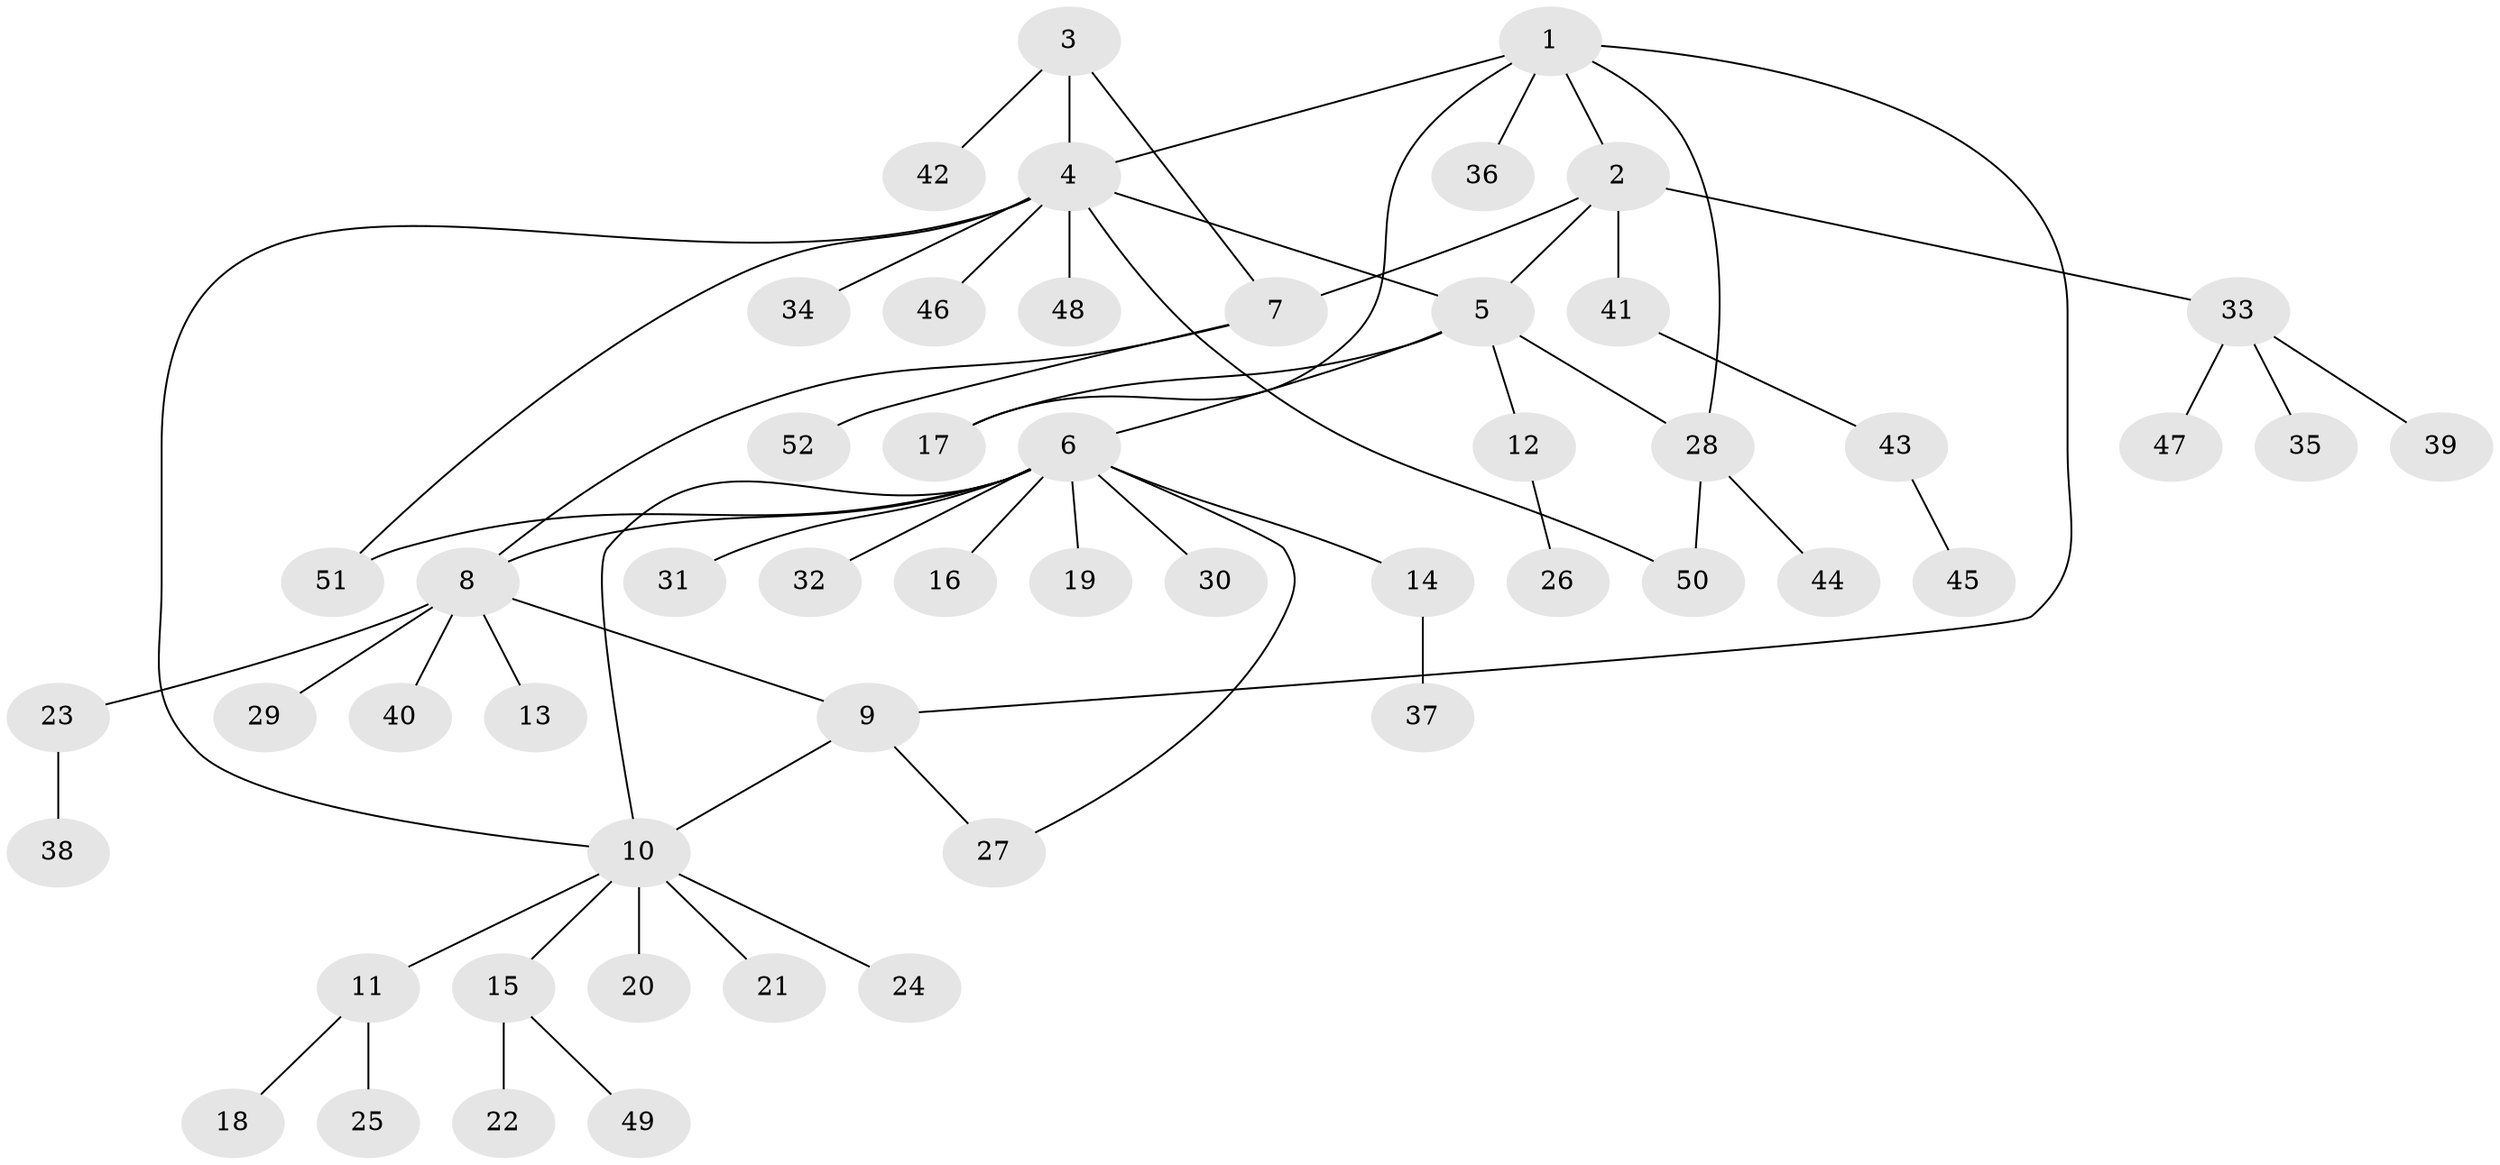 // coarse degree distribution, {5: 0.11538461538461539, 6: 0.11538461538461539, 2: 0.19230769230769232, 7: 0.038461538461538464, 3: 0.038461538461538464, 4: 0.07692307692307693, 1: 0.4230769230769231}
// Generated by graph-tools (version 1.1) at 2025/52/03/04/25 22:52:27]
// undirected, 52 vertices, 62 edges
graph export_dot {
  node [color=gray90,style=filled];
  1;
  2;
  3;
  4;
  5;
  6;
  7;
  8;
  9;
  10;
  11;
  12;
  13;
  14;
  15;
  16;
  17;
  18;
  19;
  20;
  21;
  22;
  23;
  24;
  25;
  26;
  27;
  28;
  29;
  30;
  31;
  32;
  33;
  34;
  35;
  36;
  37;
  38;
  39;
  40;
  41;
  42;
  43;
  44;
  45;
  46;
  47;
  48;
  49;
  50;
  51;
  52;
  1 -- 2;
  1 -- 4;
  1 -- 9;
  1 -- 17;
  1 -- 28;
  1 -- 36;
  2 -- 5;
  2 -- 7;
  2 -- 33;
  2 -- 41;
  3 -- 4;
  3 -- 7;
  3 -- 42;
  4 -- 5;
  4 -- 10;
  4 -- 34;
  4 -- 46;
  4 -- 48;
  4 -- 50;
  4 -- 51;
  5 -- 6;
  5 -- 12;
  5 -- 17;
  5 -- 28;
  6 -- 8;
  6 -- 10;
  6 -- 14;
  6 -- 16;
  6 -- 19;
  6 -- 27;
  6 -- 30;
  6 -- 31;
  6 -- 32;
  6 -- 51;
  7 -- 8;
  7 -- 52;
  8 -- 9;
  8 -- 13;
  8 -- 23;
  8 -- 29;
  8 -- 40;
  9 -- 10;
  9 -- 27;
  10 -- 11;
  10 -- 15;
  10 -- 20;
  10 -- 21;
  10 -- 24;
  11 -- 18;
  11 -- 25;
  12 -- 26;
  14 -- 37;
  15 -- 22;
  15 -- 49;
  23 -- 38;
  28 -- 44;
  28 -- 50;
  33 -- 35;
  33 -- 39;
  33 -- 47;
  41 -- 43;
  43 -- 45;
}
